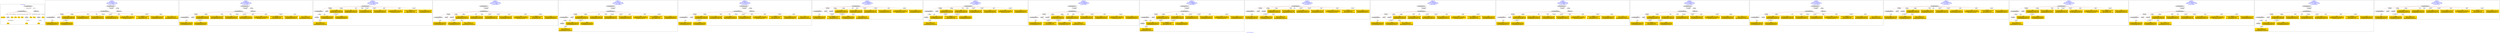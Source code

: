 digraph n0 {
fontcolor="blue"
remincross="true"
label="s10-s-18-artworks.json"
subgraph cluster_0 {
label="1-correct model"
n2[style="filled",color="white",fillcolor="lightgray",label="CulturalHeritageObject1"];
n3[shape="plaintext",style="filled",fillcolor="gold",label="dateCreated"];
n4[style="filled",color="white",fillcolor="lightgray",label="Person1"];
n5[shape="plaintext",style="filled",fillcolor="gold",label="values"];
n6[shape="plaintext",style="filled",fillcolor="gold",label="values"];
n7[shape="plaintext",style="filled",fillcolor="gold",label="values"];
n8[shape="plaintext",style="filled",fillcolor="gold",label="values"];
n9[style="filled",color="white",fillcolor="lightgray",label="Concept1"];
n10[shape="plaintext",style="filled",fillcolor="gold",label="values"];
n11[shape="plaintext",style="filled",fillcolor="gold",label="values"];
n12[style="filled",color="white",fillcolor="lightgray",label="Concept2"];
n13[shape="plaintext",style="filled",fillcolor="gold",label="values"];
n14[style="filled",color="white",fillcolor="lightgray",label="EuropeanaAggregation1"];
n15[style="filled",color="white",fillcolor="lightgray",label="WebResource1"];
n16[shape="plaintext",style="filled",fillcolor="gold",label="values"];
n17[shape="plaintext",style="filled",fillcolor="gold",label="values"];
n18[shape="plaintext",style="filled",fillcolor="gold",label="values"];
}
subgraph cluster_1 {
label="candidate 0\nlink coherence:1.0\nnode coherence:1.0\nconfidence:0.4344421812167196\nmapping score:0.5781473937389066\ncost:13.99954\n-precision:0.71-recall:0.62"
n20[style="filled",color="white",fillcolor="lightgray",label="CulturalHeritageObject1"];
n21[style="filled",color="white",fillcolor="lightgray",label="CulturalHeritageObject2"];
n22[style="filled",color="white",fillcolor="lightgray",label="Person1"];
n23[style="filled",color="white",fillcolor="lightgray",label="EuropeanaAggregation1"];
n24[style="filled",color="white",fillcolor="lightgray",label="WebResource1"];
n25[shape="plaintext",style="filled",fillcolor="gold",label="values\n[CulturalHeritageObject,medium,0.76]\n[CulturalHeritageObject,description,0.099]\n[CulturalHeritageObject,extent,0.081]\n[CulturalHeritageObject,provenance,0.06]"];
n26[shape="plaintext",style="filled",fillcolor="gold",label="values\n[CulturalHeritageObject,description,0.337]\n[Person,biographicalInformation,0.316]\n[CulturalHeritageObject,title,0.255]\n[CulturalHeritageObject,provenance,0.093]"];
n27[shape="plaintext",style="filled",fillcolor="gold",label="values\n[CulturalHeritageObject,description,0.382]\n[CulturalHeritageObject,title,0.276]\n[Person,biographicalInformation,0.256]\n[CulturalHeritageObject,provenance,0.085]"];
n28[shape="plaintext",style="filled",fillcolor="gold",label="values\n[CulturalHeritageObject,title,0.31]\n[CulturalHeritageObject,description,0.247]\n[CulturalHeritageObject,provenance,0.223]\n[Person,biographicalInformation,0.219]"];
n29[shape="plaintext",style="filled",fillcolor="gold",label="values\n[CulturalHeritageObject,extent,0.566]\n[CulturalHeritageObject,accessionNumber,0.181]\n[CulturalHeritageObject,provenance,0.137]\n[Document,classLink,0.116]"];
n30[shape="plaintext",style="filled",fillcolor="gold",label="values\n[CulturalHeritageObject,medium,0.282]\n[CulturalHeritageObject,description,0.279]\n[CulturalHeritageObject,title,0.253]\n[Person,biographicalInformation,0.185]"];
n31[shape="plaintext",style="filled",fillcolor="gold",label="dateCreated\n[CulturalHeritageObject,created,0.408]\n[Person,dateOfDeath,0.359]\n[Person,dateOfBirth,0.135]\n[CulturalHeritageObject,provenance,0.098]"];
n32[shape="plaintext",style="filled",fillcolor="gold",label="values\n[WebResource,classLink,0.552]\n[Document,classLink,0.424]\n[CulturalHeritageObject,description,0.014]\n[CulturalHeritageObject,provenance,0.01]"];
n33[shape="plaintext",style="filled",fillcolor="gold",label="values\n[CulturalHeritageObject,provenance,0.411]\n[Person,biographicalInformation,0.28]\n[CulturalHeritageObject,title,0.159]\n[CulturalHeritageObject,description,0.151]"];
n34[shape="plaintext",style="filled",fillcolor="gold",label="values\n[Person,nameOfThePerson,0.535]\n[Person,biographicalInformation,0.398]\n[CulturalHeritageObject,description,0.037]\n[CulturalHeritageObject,title,0.03]"];
}
subgraph cluster_2 {
label="candidate 1\nlink coherence:1.0\nnode coherence:1.0\nconfidence:0.43209379903717504\nmapping score:0.5773645996790584\ncost:13.99954\n-precision:0.64-recall:0.56"
n36[style="filled",color="white",fillcolor="lightgray",label="CulturalHeritageObject1"];
n37[style="filled",color="white",fillcolor="lightgray",label="CulturalHeritageObject2"];
n38[style="filled",color="white",fillcolor="lightgray",label="Person1"];
n39[style="filled",color="white",fillcolor="lightgray",label="EuropeanaAggregation1"];
n40[style="filled",color="white",fillcolor="lightgray",label="WebResource1"];
n41[shape="plaintext",style="filled",fillcolor="gold",label="values\n[CulturalHeritageObject,medium,0.76]\n[CulturalHeritageObject,description,0.099]\n[CulturalHeritageObject,extent,0.081]\n[CulturalHeritageObject,provenance,0.06]"];
n42[shape="plaintext",style="filled",fillcolor="gold",label="values\n[CulturalHeritageObject,description,0.382]\n[CulturalHeritageObject,title,0.276]\n[Person,biographicalInformation,0.256]\n[CulturalHeritageObject,provenance,0.085]"];
n43[shape="plaintext",style="filled",fillcolor="gold",label="values\n[CulturalHeritageObject,description,0.337]\n[Person,biographicalInformation,0.316]\n[CulturalHeritageObject,title,0.255]\n[CulturalHeritageObject,provenance,0.093]"];
n44[shape="plaintext",style="filled",fillcolor="gold",label="values\n[CulturalHeritageObject,title,0.31]\n[CulturalHeritageObject,description,0.247]\n[CulturalHeritageObject,provenance,0.223]\n[Person,biographicalInformation,0.219]"];
n45[shape="plaintext",style="filled",fillcolor="gold",label="values\n[CulturalHeritageObject,extent,0.566]\n[CulturalHeritageObject,accessionNumber,0.181]\n[CulturalHeritageObject,provenance,0.137]\n[Document,classLink,0.116]"];
n46[shape="plaintext",style="filled",fillcolor="gold",label="values\n[CulturalHeritageObject,medium,0.282]\n[CulturalHeritageObject,description,0.279]\n[CulturalHeritageObject,title,0.253]\n[Person,biographicalInformation,0.185]"];
n47[shape="plaintext",style="filled",fillcolor="gold",label="dateCreated\n[CulturalHeritageObject,created,0.408]\n[Person,dateOfDeath,0.359]\n[Person,dateOfBirth,0.135]\n[CulturalHeritageObject,provenance,0.098]"];
n48[shape="plaintext",style="filled",fillcolor="gold",label="values\n[WebResource,classLink,0.552]\n[Document,classLink,0.424]\n[CulturalHeritageObject,description,0.014]\n[CulturalHeritageObject,provenance,0.01]"];
n49[shape="plaintext",style="filled",fillcolor="gold",label="values\n[CulturalHeritageObject,provenance,0.411]\n[Person,biographicalInformation,0.28]\n[CulturalHeritageObject,title,0.159]\n[CulturalHeritageObject,description,0.151]"];
n50[shape="plaintext",style="filled",fillcolor="gold",label="values\n[Person,nameOfThePerson,0.535]\n[Person,biographicalInformation,0.398]\n[CulturalHeritageObject,description,0.037]\n[CulturalHeritageObject,title,0.03]"];
}
subgraph cluster_3 {
label="candidate 10\nlink coherence:1.0\nnode coherence:1.0\nconfidence:0.4141676171829989\nmapping score:0.5713892057276663\ncost:12.99979\n-precision:0.62-recall:0.5"
n52[style="filled",color="white",fillcolor="lightgray",label="CulturalHeritageObject1"];
n53[style="filled",color="white",fillcolor="lightgray",label="CulturalHeritageObject2"];
n54[style="filled",color="white",fillcolor="lightgray",label="Person1"];
n55[style="filled",color="white",fillcolor="lightgray",label="Document2"];
n56[shape="plaintext",style="filled",fillcolor="gold",label="values\n[CulturalHeritageObject,title,0.31]\n[CulturalHeritageObject,description,0.247]\n[CulturalHeritageObject,provenance,0.223]\n[Person,biographicalInformation,0.219]"];
n57[shape="plaintext",style="filled",fillcolor="gold",label="values\n[CulturalHeritageObject,medium,0.76]\n[CulturalHeritageObject,description,0.099]\n[CulturalHeritageObject,extent,0.081]\n[CulturalHeritageObject,provenance,0.06]"];
n58[shape="plaintext",style="filled",fillcolor="gold",label="values\n[CulturalHeritageObject,description,0.382]\n[CulturalHeritageObject,title,0.276]\n[Person,biographicalInformation,0.256]\n[CulturalHeritageObject,provenance,0.085]"];
n59[shape="plaintext",style="filled",fillcolor="gold",label="values\n[CulturalHeritageObject,description,0.337]\n[Person,biographicalInformation,0.316]\n[CulturalHeritageObject,title,0.255]\n[CulturalHeritageObject,provenance,0.093]"];
n60[shape="plaintext",style="filled",fillcolor="gold",label="values\n[CulturalHeritageObject,extent,0.566]\n[CulturalHeritageObject,accessionNumber,0.181]\n[CulturalHeritageObject,provenance,0.137]\n[Document,classLink,0.116]"];
n61[shape="plaintext",style="filled",fillcolor="gold",label="values\n[WebResource,classLink,0.552]\n[Document,classLink,0.424]\n[CulturalHeritageObject,description,0.014]\n[CulturalHeritageObject,provenance,0.01]"];
n62[shape="plaintext",style="filled",fillcolor="gold",label="values\n[CulturalHeritageObject,medium,0.282]\n[CulturalHeritageObject,description,0.279]\n[CulturalHeritageObject,title,0.253]\n[Person,biographicalInformation,0.185]"];
n63[shape="plaintext",style="filled",fillcolor="gold",label="dateCreated\n[CulturalHeritageObject,created,0.408]\n[Person,dateOfDeath,0.359]\n[Person,dateOfBirth,0.135]\n[CulturalHeritageObject,provenance,0.098]"];
n64[shape="plaintext",style="filled",fillcolor="gold",label="values\n[CulturalHeritageObject,provenance,0.411]\n[Person,biographicalInformation,0.28]\n[CulturalHeritageObject,title,0.159]\n[CulturalHeritageObject,description,0.151]"];
n65[shape="plaintext",style="filled",fillcolor="gold",label="values\n[Person,nameOfThePerson,0.535]\n[Person,biographicalInformation,0.398]\n[CulturalHeritageObject,description,0.037]\n[CulturalHeritageObject,title,0.03]"];
}
subgraph cluster_4 {
label="candidate 11\nlink coherence:1.0\nnode coherence:1.0\nconfidence:0.4141676171829989\nmapping score:0.5713892057276663\ncost:13.99964\n-precision:0.64-recall:0.56"
n67[style="filled",color="white",fillcolor="lightgray",label="CulturalHeritageObject1"];
n68[style="filled",color="white",fillcolor="lightgray",label="CulturalHeritageObject2"];
n69[style="filled",color="white",fillcolor="lightgray",label="Person1"];
n70[style="filled",color="white",fillcolor="lightgray",label="Document1"];
n71[style="filled",color="white",fillcolor="lightgray",label="EuropeanaAggregation1"];
n72[shape="plaintext",style="filled",fillcolor="gold",label="values\n[CulturalHeritageObject,title,0.31]\n[CulturalHeritageObject,description,0.247]\n[CulturalHeritageObject,provenance,0.223]\n[Person,biographicalInformation,0.219]"];
n73[shape="plaintext",style="filled",fillcolor="gold",label="values\n[CulturalHeritageObject,medium,0.76]\n[CulturalHeritageObject,description,0.099]\n[CulturalHeritageObject,extent,0.081]\n[CulturalHeritageObject,provenance,0.06]"];
n74[shape="plaintext",style="filled",fillcolor="gold",label="values\n[WebResource,classLink,0.552]\n[Document,classLink,0.424]\n[CulturalHeritageObject,description,0.014]\n[CulturalHeritageObject,provenance,0.01]"];
n75[shape="plaintext",style="filled",fillcolor="gold",label="values\n[CulturalHeritageObject,description,0.382]\n[CulturalHeritageObject,title,0.276]\n[Person,biographicalInformation,0.256]\n[CulturalHeritageObject,provenance,0.085]"];
n76[shape="plaintext",style="filled",fillcolor="gold",label="values\n[CulturalHeritageObject,description,0.337]\n[Person,biographicalInformation,0.316]\n[CulturalHeritageObject,title,0.255]\n[CulturalHeritageObject,provenance,0.093]"];
n77[shape="plaintext",style="filled",fillcolor="gold",label="values\n[CulturalHeritageObject,extent,0.566]\n[CulturalHeritageObject,accessionNumber,0.181]\n[CulturalHeritageObject,provenance,0.137]\n[Document,classLink,0.116]"];
n78[shape="plaintext",style="filled",fillcolor="gold",label="values\n[CulturalHeritageObject,medium,0.282]\n[CulturalHeritageObject,description,0.279]\n[CulturalHeritageObject,title,0.253]\n[Person,biographicalInformation,0.185]"];
n79[shape="plaintext",style="filled",fillcolor="gold",label="dateCreated\n[CulturalHeritageObject,created,0.408]\n[Person,dateOfDeath,0.359]\n[Person,dateOfBirth,0.135]\n[CulturalHeritageObject,provenance,0.098]"];
n80[shape="plaintext",style="filled",fillcolor="gold",label="values\n[CulturalHeritageObject,provenance,0.411]\n[Person,biographicalInformation,0.28]\n[CulturalHeritageObject,title,0.159]\n[CulturalHeritageObject,description,0.151]"];
n81[shape="plaintext",style="filled",fillcolor="gold",label="values\n[Person,nameOfThePerson,0.535]\n[Person,biographicalInformation,0.398]\n[CulturalHeritageObject,description,0.037]\n[CulturalHeritageObject,title,0.03]"];
}
subgraph cluster_5 {
label="candidate 12\nlink coherence:1.0\nnode coherence:1.0\nconfidence:0.4141676171829989\nmapping score:0.5713892057276663\ncost:13.99966\n-precision:0.64-recall:0.56"
n83[style="filled",color="white",fillcolor="lightgray",label="CulturalHeritageObject1"];
n84[style="filled",color="white",fillcolor="lightgray",label="CulturalHeritageObject2"];
n85[style="filled",color="white",fillcolor="lightgray",label="Person1"];
n86[style="filled",color="white",fillcolor="lightgray",label="Document2"];
n87[style="filled",color="white",fillcolor="lightgray",label="EuropeanaAggregation1"];
n88[shape="plaintext",style="filled",fillcolor="gold",label="values\n[CulturalHeritageObject,title,0.31]\n[CulturalHeritageObject,description,0.247]\n[CulturalHeritageObject,provenance,0.223]\n[Person,biographicalInformation,0.219]"];
n89[shape="plaintext",style="filled",fillcolor="gold",label="values\n[CulturalHeritageObject,medium,0.76]\n[CulturalHeritageObject,description,0.099]\n[CulturalHeritageObject,extent,0.081]\n[CulturalHeritageObject,provenance,0.06]"];
n90[shape="plaintext",style="filled",fillcolor="gold",label="values\n[CulturalHeritageObject,description,0.382]\n[CulturalHeritageObject,title,0.276]\n[Person,biographicalInformation,0.256]\n[CulturalHeritageObject,provenance,0.085]"];
n91[shape="plaintext",style="filled",fillcolor="gold",label="values\n[CulturalHeritageObject,description,0.337]\n[Person,biographicalInformation,0.316]\n[CulturalHeritageObject,title,0.255]\n[CulturalHeritageObject,provenance,0.093]"];
n92[shape="plaintext",style="filled",fillcolor="gold",label="values\n[CulturalHeritageObject,extent,0.566]\n[CulturalHeritageObject,accessionNumber,0.181]\n[CulturalHeritageObject,provenance,0.137]\n[Document,classLink,0.116]"];
n93[shape="plaintext",style="filled",fillcolor="gold",label="values\n[WebResource,classLink,0.552]\n[Document,classLink,0.424]\n[CulturalHeritageObject,description,0.014]\n[CulturalHeritageObject,provenance,0.01]"];
n94[shape="plaintext",style="filled",fillcolor="gold",label="values\n[CulturalHeritageObject,medium,0.282]\n[CulturalHeritageObject,description,0.279]\n[CulturalHeritageObject,title,0.253]\n[Person,biographicalInformation,0.185]"];
n95[shape="plaintext",style="filled",fillcolor="gold",label="dateCreated\n[CulturalHeritageObject,created,0.408]\n[Person,dateOfDeath,0.359]\n[Person,dateOfBirth,0.135]\n[CulturalHeritageObject,provenance,0.098]"];
n96[shape="plaintext",style="filled",fillcolor="gold",label="values\n[CulturalHeritageObject,provenance,0.411]\n[Person,biographicalInformation,0.28]\n[CulturalHeritageObject,title,0.159]\n[CulturalHeritageObject,description,0.151]"];
n97[shape="plaintext",style="filled",fillcolor="gold",label="values\n[Person,nameOfThePerson,0.535]\n[Person,biographicalInformation,0.398]\n[CulturalHeritageObject,description,0.037]\n[CulturalHeritageObject,title,0.03]"];
}
subgraph cluster_6 {
label="candidate 13\nlink coherence:1.0\nnode coherence:1.0\nconfidence:0.41005173630933645\nmapping score:0.5700172454364455\ncost:13.99954\n-precision:0.64-recall:0.56"
n99[style="filled",color="white",fillcolor="lightgray",label="CulturalHeritageObject1"];
n100[style="filled",color="white",fillcolor="lightgray",label="CulturalHeritageObject2"];
n101[style="filled",color="white",fillcolor="lightgray",label="Person1"];
n102[style="filled",color="white",fillcolor="lightgray",label="EuropeanaAggregation1"];
n103[style="filled",color="white",fillcolor="lightgray",label="WebResource1"];
n104[shape="plaintext",style="filled",fillcolor="gold",label="values\n[CulturalHeritageObject,medium,0.76]\n[CulturalHeritageObject,description,0.099]\n[CulturalHeritageObject,extent,0.081]\n[CulturalHeritageObject,provenance,0.06]"];
n105[shape="plaintext",style="filled",fillcolor="gold",label="values\n[CulturalHeritageObject,description,0.382]\n[CulturalHeritageObject,title,0.276]\n[Person,biographicalInformation,0.256]\n[CulturalHeritageObject,provenance,0.085]"];
n106[shape="plaintext",style="filled",fillcolor="gold",label="values\n[CulturalHeritageObject,title,0.31]\n[CulturalHeritageObject,description,0.247]\n[CulturalHeritageObject,provenance,0.223]\n[Person,biographicalInformation,0.219]"];
n107[shape="plaintext",style="filled",fillcolor="gold",label="values\n[CulturalHeritageObject,description,0.337]\n[Person,biographicalInformation,0.316]\n[CulturalHeritageObject,title,0.255]\n[CulturalHeritageObject,provenance,0.093]"];
n108[shape="plaintext",style="filled",fillcolor="gold",label="values\n[CulturalHeritageObject,extent,0.566]\n[CulturalHeritageObject,accessionNumber,0.181]\n[CulturalHeritageObject,provenance,0.137]\n[Document,classLink,0.116]"];
n109[shape="plaintext",style="filled",fillcolor="gold",label="values\n[CulturalHeritageObject,medium,0.282]\n[CulturalHeritageObject,description,0.279]\n[CulturalHeritageObject,title,0.253]\n[Person,biographicalInformation,0.185]"];
n110[shape="plaintext",style="filled",fillcolor="gold",label="dateCreated\n[CulturalHeritageObject,created,0.408]\n[Person,dateOfDeath,0.359]\n[Person,dateOfBirth,0.135]\n[CulturalHeritageObject,provenance,0.098]"];
n111[shape="plaintext",style="filled",fillcolor="gold",label="values\n[WebResource,classLink,0.552]\n[Document,classLink,0.424]\n[CulturalHeritageObject,description,0.014]\n[CulturalHeritageObject,provenance,0.01]"];
n112[shape="plaintext",style="filled",fillcolor="gold",label="values\n[CulturalHeritageObject,provenance,0.411]\n[Person,biographicalInformation,0.28]\n[CulturalHeritageObject,title,0.159]\n[CulturalHeritageObject,description,0.151]"];
n113[shape="plaintext",style="filled",fillcolor="gold",label="values\n[Person,nameOfThePerson,0.535]\n[Person,biographicalInformation,0.398]\n[CulturalHeritageObject,description,0.037]\n[CulturalHeritageObject,title,0.03]"];
}
subgraph cluster_7 {
label="candidate 14\nlink coherence:1.0\nnode coherence:1.0\nconfidence:0.4092286909075226\nmapping score:0.5697428969691742\ncost:12.99977\n-precision:0.54-recall:0.44"
n115[style="filled",color="white",fillcolor="lightgray",label="CulturalHeritageObject1"];
n116[style="filled",color="white",fillcolor="lightgray",label="CulturalHeritageObject2"];
n117[style="filled",color="white",fillcolor="lightgray",label="Person1"];
n118[style="filled",color="white",fillcolor="lightgray",label="Document1"];
n119[shape="plaintext",style="filled",fillcolor="gold",label="values\n[CulturalHeritageObject,title,0.31]\n[CulturalHeritageObject,description,0.247]\n[CulturalHeritageObject,provenance,0.223]\n[Person,biographicalInformation,0.219]"];
n120[shape="plaintext",style="filled",fillcolor="gold",label="values\n[CulturalHeritageObject,medium,0.76]\n[CulturalHeritageObject,description,0.099]\n[CulturalHeritageObject,extent,0.081]\n[CulturalHeritageObject,provenance,0.06]"];
n121[shape="plaintext",style="filled",fillcolor="gold",label="values\n[WebResource,classLink,0.552]\n[Document,classLink,0.424]\n[CulturalHeritageObject,description,0.014]\n[CulturalHeritageObject,provenance,0.01]"];
n122[shape="plaintext",style="filled",fillcolor="gold",label="values\n[CulturalHeritageObject,description,0.382]\n[CulturalHeritageObject,title,0.276]\n[Person,biographicalInformation,0.256]\n[CulturalHeritageObject,provenance,0.085]"];
n123[shape="plaintext",style="filled",fillcolor="gold",label="dateCreated\n[CulturalHeritageObject,created,0.408]\n[Person,dateOfDeath,0.359]\n[Person,dateOfBirth,0.135]\n[CulturalHeritageObject,provenance,0.098]"];
n124[shape="plaintext",style="filled",fillcolor="gold",label="values\n[CulturalHeritageObject,description,0.337]\n[Person,biographicalInformation,0.316]\n[CulturalHeritageObject,title,0.255]\n[CulturalHeritageObject,provenance,0.093]"];
n125[shape="plaintext",style="filled",fillcolor="gold",label="values\n[CulturalHeritageObject,extent,0.566]\n[CulturalHeritageObject,accessionNumber,0.181]\n[CulturalHeritageObject,provenance,0.137]\n[Document,classLink,0.116]"];
n126[shape="plaintext",style="filled",fillcolor="gold",label="values\n[CulturalHeritageObject,medium,0.282]\n[CulturalHeritageObject,description,0.279]\n[CulturalHeritageObject,title,0.253]\n[Person,biographicalInformation,0.185]"];
n127[shape="plaintext",style="filled",fillcolor="gold",label="values\n[CulturalHeritageObject,provenance,0.411]\n[Person,biographicalInformation,0.28]\n[CulturalHeritageObject,title,0.159]\n[CulturalHeritageObject,description,0.151]"];
n128[shape="plaintext",style="filled",fillcolor="gold",label="values\n[Person,nameOfThePerson,0.535]\n[Person,biographicalInformation,0.398]\n[CulturalHeritageObject,description,0.037]\n[CulturalHeritageObject,title,0.03]"];
}
subgraph cluster_8 {
label="candidate 15\nlink coherence:1.0\nnode coherence:1.0\nconfidence:0.4092286909075226\nmapping score:0.5697428969691742\ncost:12.99979\n-precision:0.54-recall:0.44"
n130[style="filled",color="white",fillcolor="lightgray",label="CulturalHeritageObject1"];
n131[style="filled",color="white",fillcolor="lightgray",label="CulturalHeritageObject2"];
n132[style="filled",color="white",fillcolor="lightgray",label="Person1"];
n133[style="filled",color="white",fillcolor="lightgray",label="Document2"];
n134[shape="plaintext",style="filled",fillcolor="gold",label="values\n[CulturalHeritageObject,title,0.31]\n[CulturalHeritageObject,description,0.247]\n[CulturalHeritageObject,provenance,0.223]\n[Person,biographicalInformation,0.219]"];
n135[shape="plaintext",style="filled",fillcolor="gold",label="values\n[CulturalHeritageObject,medium,0.76]\n[CulturalHeritageObject,description,0.099]\n[CulturalHeritageObject,extent,0.081]\n[CulturalHeritageObject,provenance,0.06]"];
n136[shape="plaintext",style="filled",fillcolor="gold",label="values\n[CulturalHeritageObject,description,0.382]\n[CulturalHeritageObject,title,0.276]\n[Person,biographicalInformation,0.256]\n[CulturalHeritageObject,provenance,0.085]"];
n137[shape="plaintext",style="filled",fillcolor="gold",label="dateCreated\n[CulturalHeritageObject,created,0.408]\n[Person,dateOfDeath,0.359]\n[Person,dateOfBirth,0.135]\n[CulturalHeritageObject,provenance,0.098]"];
n138[shape="plaintext",style="filled",fillcolor="gold",label="values\n[CulturalHeritageObject,description,0.337]\n[Person,biographicalInformation,0.316]\n[CulturalHeritageObject,title,0.255]\n[CulturalHeritageObject,provenance,0.093]"];
n139[shape="plaintext",style="filled",fillcolor="gold",label="values\n[CulturalHeritageObject,extent,0.566]\n[CulturalHeritageObject,accessionNumber,0.181]\n[CulturalHeritageObject,provenance,0.137]\n[Document,classLink,0.116]"];
n140[shape="plaintext",style="filled",fillcolor="gold",label="values\n[WebResource,classLink,0.552]\n[Document,classLink,0.424]\n[CulturalHeritageObject,description,0.014]\n[CulturalHeritageObject,provenance,0.01]"];
n141[shape="plaintext",style="filled",fillcolor="gold",label="values\n[CulturalHeritageObject,medium,0.282]\n[CulturalHeritageObject,description,0.279]\n[CulturalHeritageObject,title,0.253]\n[Person,biographicalInformation,0.185]"];
n142[shape="plaintext",style="filled",fillcolor="gold",label="values\n[CulturalHeritageObject,provenance,0.411]\n[Person,biographicalInformation,0.28]\n[CulturalHeritageObject,title,0.159]\n[CulturalHeritageObject,description,0.151]"];
n143[shape="plaintext",style="filled",fillcolor="gold",label="values\n[Person,nameOfThePerson,0.535]\n[Person,biographicalInformation,0.398]\n[CulturalHeritageObject,description,0.037]\n[CulturalHeritageObject,title,0.03]"];
}
subgraph cluster_9 {
label="candidate 16\nlink coherence:1.0\nnode coherence:1.0\nconfidence:0.4092286909075226\nmapping score:0.5697428969691742\ncost:13.99964\n-precision:0.57-recall:0.5"
n145[style="filled",color="white",fillcolor="lightgray",label="CulturalHeritageObject1"];
n146[style="filled",color="white",fillcolor="lightgray",label="CulturalHeritageObject2"];
n147[style="filled",color="white",fillcolor="lightgray",label="Person1"];
n148[style="filled",color="white",fillcolor="lightgray",label="Document1"];
n149[style="filled",color="white",fillcolor="lightgray",label="EuropeanaAggregation1"];
n150[shape="plaintext",style="filled",fillcolor="gold",label="values\n[CulturalHeritageObject,title,0.31]\n[CulturalHeritageObject,description,0.247]\n[CulturalHeritageObject,provenance,0.223]\n[Person,biographicalInformation,0.219]"];
n151[shape="plaintext",style="filled",fillcolor="gold",label="values\n[CulturalHeritageObject,medium,0.76]\n[CulturalHeritageObject,description,0.099]\n[CulturalHeritageObject,extent,0.081]\n[CulturalHeritageObject,provenance,0.06]"];
n152[shape="plaintext",style="filled",fillcolor="gold",label="values\n[WebResource,classLink,0.552]\n[Document,classLink,0.424]\n[CulturalHeritageObject,description,0.014]\n[CulturalHeritageObject,provenance,0.01]"];
n153[shape="plaintext",style="filled",fillcolor="gold",label="values\n[CulturalHeritageObject,description,0.382]\n[CulturalHeritageObject,title,0.276]\n[Person,biographicalInformation,0.256]\n[CulturalHeritageObject,provenance,0.085]"];
n154[shape="plaintext",style="filled",fillcolor="gold",label="dateCreated\n[CulturalHeritageObject,created,0.408]\n[Person,dateOfDeath,0.359]\n[Person,dateOfBirth,0.135]\n[CulturalHeritageObject,provenance,0.098]"];
n155[shape="plaintext",style="filled",fillcolor="gold",label="values\n[CulturalHeritageObject,description,0.337]\n[Person,biographicalInformation,0.316]\n[CulturalHeritageObject,title,0.255]\n[CulturalHeritageObject,provenance,0.093]"];
n156[shape="plaintext",style="filled",fillcolor="gold",label="values\n[CulturalHeritageObject,extent,0.566]\n[CulturalHeritageObject,accessionNumber,0.181]\n[CulturalHeritageObject,provenance,0.137]\n[Document,classLink,0.116]"];
n157[shape="plaintext",style="filled",fillcolor="gold",label="values\n[CulturalHeritageObject,medium,0.282]\n[CulturalHeritageObject,description,0.279]\n[CulturalHeritageObject,title,0.253]\n[Person,biographicalInformation,0.185]"];
n158[shape="plaintext",style="filled",fillcolor="gold",label="values\n[CulturalHeritageObject,provenance,0.411]\n[Person,biographicalInformation,0.28]\n[CulturalHeritageObject,title,0.159]\n[CulturalHeritageObject,description,0.151]"];
n159[shape="plaintext",style="filled",fillcolor="gold",label="values\n[Person,nameOfThePerson,0.535]\n[Person,biographicalInformation,0.398]\n[CulturalHeritageObject,description,0.037]\n[CulturalHeritageObject,title,0.03]"];
}
subgraph cluster_10 {
label="candidate 17\nlink coherence:1.0\nnode coherence:1.0\nconfidence:0.4092286909075226\nmapping score:0.5697428969691742\ncost:13.99966\n-precision:0.57-recall:0.5"
n161[style="filled",color="white",fillcolor="lightgray",label="CulturalHeritageObject1"];
n162[style="filled",color="white",fillcolor="lightgray",label="CulturalHeritageObject2"];
n163[style="filled",color="white",fillcolor="lightgray",label="Person1"];
n164[style="filled",color="white",fillcolor="lightgray",label="Document2"];
n165[style="filled",color="white",fillcolor="lightgray",label="EuropeanaAggregation1"];
n166[shape="plaintext",style="filled",fillcolor="gold",label="values\n[CulturalHeritageObject,title,0.31]\n[CulturalHeritageObject,description,0.247]\n[CulturalHeritageObject,provenance,0.223]\n[Person,biographicalInformation,0.219]"];
n167[shape="plaintext",style="filled",fillcolor="gold",label="values\n[CulturalHeritageObject,medium,0.76]\n[CulturalHeritageObject,description,0.099]\n[CulturalHeritageObject,extent,0.081]\n[CulturalHeritageObject,provenance,0.06]"];
n168[shape="plaintext",style="filled",fillcolor="gold",label="values\n[CulturalHeritageObject,description,0.382]\n[CulturalHeritageObject,title,0.276]\n[Person,biographicalInformation,0.256]\n[CulturalHeritageObject,provenance,0.085]"];
n169[shape="plaintext",style="filled",fillcolor="gold",label="dateCreated\n[CulturalHeritageObject,created,0.408]\n[Person,dateOfDeath,0.359]\n[Person,dateOfBirth,0.135]\n[CulturalHeritageObject,provenance,0.098]"];
n170[shape="plaintext",style="filled",fillcolor="gold",label="values\n[CulturalHeritageObject,description,0.337]\n[Person,biographicalInformation,0.316]\n[CulturalHeritageObject,title,0.255]\n[CulturalHeritageObject,provenance,0.093]"];
n171[shape="plaintext",style="filled",fillcolor="gold",label="values\n[CulturalHeritageObject,extent,0.566]\n[CulturalHeritageObject,accessionNumber,0.181]\n[CulturalHeritageObject,provenance,0.137]\n[Document,classLink,0.116]"];
n172[shape="plaintext",style="filled",fillcolor="gold",label="values\n[WebResource,classLink,0.552]\n[Document,classLink,0.424]\n[CulturalHeritageObject,description,0.014]\n[CulturalHeritageObject,provenance,0.01]"];
n173[shape="plaintext",style="filled",fillcolor="gold",label="values\n[CulturalHeritageObject,medium,0.282]\n[CulturalHeritageObject,description,0.279]\n[CulturalHeritageObject,title,0.253]\n[Person,biographicalInformation,0.185]"];
n174[shape="plaintext",style="filled",fillcolor="gold",label="values\n[CulturalHeritageObject,provenance,0.411]\n[Person,biographicalInformation,0.28]\n[CulturalHeritageObject,title,0.159]\n[CulturalHeritageObject,description,0.151]"];
n175[shape="plaintext",style="filled",fillcolor="gold",label="values\n[Person,nameOfThePerson,0.535]\n[Person,biographicalInformation,0.398]\n[CulturalHeritageObject,description,0.037]\n[CulturalHeritageObject,title,0.03]"];
}
subgraph cluster_11 {
label="candidate 18\nlink coherence:1.0\nnode coherence:1.0\nconfidence:0.3972374864614362\nmapping score:0.5657458288204787\ncost:12.99977\n-precision:0.46-recall:0.38"
n177[style="filled",color="white",fillcolor="lightgray",label="CulturalHeritageObject1"];
n178[style="filled",color="white",fillcolor="lightgray",label="CulturalHeritageObject2"];
n179[style="filled",color="white",fillcolor="lightgray",label="Person1"];
n180[style="filled",color="white",fillcolor="lightgray",label="Document1"];
n181[shape="plaintext",style="filled",fillcolor="gold",label="values\n[CulturalHeritageObject,medium,0.76]\n[CulturalHeritageObject,description,0.099]\n[CulturalHeritageObject,extent,0.081]\n[CulturalHeritageObject,provenance,0.06]"];
n182[shape="plaintext",style="filled",fillcolor="gold",label="values\n[CulturalHeritageObject,description,0.382]\n[CulturalHeritageObject,title,0.276]\n[Person,biographicalInformation,0.256]\n[CulturalHeritageObject,provenance,0.085]"];
n183[shape="plaintext",style="filled",fillcolor="gold",label="values\n[WebResource,classLink,0.552]\n[Document,classLink,0.424]\n[CulturalHeritageObject,description,0.014]\n[CulturalHeritageObject,provenance,0.01]"];
n184[shape="plaintext",style="filled",fillcolor="gold",label="values\n[CulturalHeritageObject,title,0.31]\n[CulturalHeritageObject,description,0.247]\n[CulturalHeritageObject,provenance,0.223]\n[Person,biographicalInformation,0.219]"];
n185[shape="plaintext",style="filled",fillcolor="gold",label="values\n[CulturalHeritageObject,description,0.337]\n[Person,biographicalInformation,0.316]\n[CulturalHeritageObject,title,0.255]\n[CulturalHeritageObject,provenance,0.093]"];
n186[shape="plaintext",style="filled",fillcolor="gold",label="values\n[CulturalHeritageObject,extent,0.566]\n[CulturalHeritageObject,accessionNumber,0.181]\n[CulturalHeritageObject,provenance,0.137]\n[Document,classLink,0.116]"];
n187[shape="plaintext",style="filled",fillcolor="gold",label="values\n[CulturalHeritageObject,medium,0.282]\n[CulturalHeritageObject,description,0.279]\n[CulturalHeritageObject,title,0.253]\n[Person,biographicalInformation,0.185]"];
n188[shape="plaintext",style="filled",fillcolor="gold",label="dateCreated\n[CulturalHeritageObject,created,0.408]\n[Person,dateOfDeath,0.359]\n[Person,dateOfBirth,0.135]\n[CulturalHeritageObject,provenance,0.098]"];
n189[shape="plaintext",style="filled",fillcolor="gold",label="values\n[CulturalHeritageObject,provenance,0.411]\n[Person,biographicalInformation,0.28]\n[CulturalHeritageObject,title,0.159]\n[CulturalHeritageObject,description,0.151]"];
n190[shape="plaintext",style="filled",fillcolor="gold",label="values\n[Person,nameOfThePerson,0.535]\n[Person,biographicalInformation,0.398]\n[CulturalHeritageObject,description,0.037]\n[CulturalHeritageObject,title,0.03]"];
}
subgraph cluster_12 {
label="candidate 19\nlink coherence:1.0\nnode coherence:1.0\nconfidence:0.3972374864614362\nmapping score:0.5657458288204787\ncost:13.99964\n-precision:0.5-recall:0.44"
n192[style="filled",color="white",fillcolor="lightgray",label="CulturalHeritageObject1"];
n193[style="filled",color="white",fillcolor="lightgray",label="CulturalHeritageObject2"];
n194[style="filled",color="white",fillcolor="lightgray",label="Person1"];
n195[style="filled",color="white",fillcolor="lightgray",label="Document1"];
n196[style="filled",color="white",fillcolor="lightgray",label="EuropeanaAggregation1"];
n197[shape="plaintext",style="filled",fillcolor="gold",label="values\n[CulturalHeritageObject,medium,0.76]\n[CulturalHeritageObject,description,0.099]\n[CulturalHeritageObject,extent,0.081]\n[CulturalHeritageObject,provenance,0.06]"];
n198[shape="plaintext",style="filled",fillcolor="gold",label="values\n[CulturalHeritageObject,description,0.382]\n[CulturalHeritageObject,title,0.276]\n[Person,biographicalInformation,0.256]\n[CulturalHeritageObject,provenance,0.085]"];
n199[shape="plaintext",style="filled",fillcolor="gold",label="values\n[WebResource,classLink,0.552]\n[Document,classLink,0.424]\n[CulturalHeritageObject,description,0.014]\n[CulturalHeritageObject,provenance,0.01]"];
n200[shape="plaintext",style="filled",fillcolor="gold",label="values\n[CulturalHeritageObject,title,0.31]\n[CulturalHeritageObject,description,0.247]\n[CulturalHeritageObject,provenance,0.223]\n[Person,biographicalInformation,0.219]"];
n201[shape="plaintext",style="filled",fillcolor="gold",label="values\n[CulturalHeritageObject,description,0.337]\n[Person,biographicalInformation,0.316]\n[CulturalHeritageObject,title,0.255]\n[CulturalHeritageObject,provenance,0.093]"];
n202[shape="plaintext",style="filled",fillcolor="gold",label="values\n[CulturalHeritageObject,extent,0.566]\n[CulturalHeritageObject,accessionNumber,0.181]\n[CulturalHeritageObject,provenance,0.137]\n[Document,classLink,0.116]"];
n203[shape="plaintext",style="filled",fillcolor="gold",label="values\n[CulturalHeritageObject,medium,0.282]\n[CulturalHeritageObject,description,0.279]\n[CulturalHeritageObject,title,0.253]\n[Person,biographicalInformation,0.185]"];
n204[shape="plaintext",style="filled",fillcolor="gold",label="dateCreated\n[CulturalHeritageObject,created,0.408]\n[Person,dateOfDeath,0.359]\n[Person,dateOfBirth,0.135]\n[CulturalHeritageObject,provenance,0.098]"];
n205[shape="plaintext",style="filled",fillcolor="gold",label="values\n[CulturalHeritageObject,provenance,0.411]\n[Person,biographicalInformation,0.28]\n[CulturalHeritageObject,title,0.159]\n[CulturalHeritageObject,description,0.151]"];
n206[shape="plaintext",style="filled",fillcolor="gold",label="values\n[Person,nameOfThePerson,0.535]\n[Person,biographicalInformation,0.398]\n[CulturalHeritageObject,description,0.037]\n[CulturalHeritageObject,title,0.03]"];
}
subgraph cluster_13 {
label="candidate 2\nlink coherence:1.0\nnode coherence:1.0\nconfidence:0.42698186703089924\nmapping score:0.575660622343633\ncost:13.99954\n-precision:0.79-recall:0.69"
n208[style="filled",color="white",fillcolor="lightgray",label="CulturalHeritageObject1"];
n209[style="filled",color="white",fillcolor="lightgray",label="CulturalHeritageObject2"];
n210[style="filled",color="white",fillcolor="lightgray",label="Person1"];
n211[style="filled",color="white",fillcolor="lightgray",label="EuropeanaAggregation1"];
n212[style="filled",color="white",fillcolor="lightgray",label="WebResource1"];
n213[shape="plaintext",style="filled",fillcolor="gold",label="values\n[CulturalHeritageObject,title,0.31]\n[CulturalHeritageObject,description,0.247]\n[CulturalHeritageObject,provenance,0.223]\n[Person,biographicalInformation,0.219]"];
n214[shape="plaintext",style="filled",fillcolor="gold",label="values\n[CulturalHeritageObject,medium,0.76]\n[CulturalHeritageObject,description,0.099]\n[CulturalHeritageObject,extent,0.081]\n[CulturalHeritageObject,provenance,0.06]"];
n215[shape="plaintext",style="filled",fillcolor="gold",label="values\n[CulturalHeritageObject,description,0.382]\n[CulturalHeritageObject,title,0.276]\n[Person,biographicalInformation,0.256]\n[CulturalHeritageObject,provenance,0.085]"];
n216[shape="plaintext",style="filled",fillcolor="gold",label="values\n[CulturalHeritageObject,description,0.337]\n[Person,biographicalInformation,0.316]\n[CulturalHeritageObject,title,0.255]\n[CulturalHeritageObject,provenance,0.093]"];
n217[shape="plaintext",style="filled",fillcolor="gold",label="values\n[CulturalHeritageObject,extent,0.566]\n[CulturalHeritageObject,accessionNumber,0.181]\n[CulturalHeritageObject,provenance,0.137]\n[Document,classLink,0.116]"];
n218[shape="plaintext",style="filled",fillcolor="gold",label="values\n[CulturalHeritageObject,medium,0.282]\n[CulturalHeritageObject,description,0.279]\n[CulturalHeritageObject,title,0.253]\n[Person,biographicalInformation,0.185]"];
n219[shape="plaintext",style="filled",fillcolor="gold",label="dateCreated\n[CulturalHeritageObject,created,0.408]\n[Person,dateOfDeath,0.359]\n[Person,dateOfBirth,0.135]\n[CulturalHeritageObject,provenance,0.098]"];
n220[shape="plaintext",style="filled",fillcolor="gold",label="values\n[WebResource,classLink,0.552]\n[Document,classLink,0.424]\n[CulturalHeritageObject,description,0.014]\n[CulturalHeritageObject,provenance,0.01]"];
n221[shape="plaintext",style="filled",fillcolor="gold",label="values\n[CulturalHeritageObject,provenance,0.411]\n[Person,biographicalInformation,0.28]\n[CulturalHeritageObject,title,0.159]\n[CulturalHeritageObject,description,0.151]"];
n222[shape="plaintext",style="filled",fillcolor="gold",label="values\n[Person,nameOfThePerson,0.535]\n[Person,biographicalInformation,0.398]\n[CulturalHeritageObject,description,0.037]\n[CulturalHeritageObject,title,0.03]"];
}
subgraph cluster_14 {
label="candidate 3\nlink coherence:1.0\nnode coherence:1.0\nconfidence:0.42204294075542287\nmapping score:0.574014313585141\ncost:13.99954\n-precision:0.71-recall:0.62"
n224[style="filled",color="white",fillcolor="lightgray",label="CulturalHeritageObject1"];
n225[style="filled",color="white",fillcolor="lightgray",label="CulturalHeritageObject2"];
n226[style="filled",color="white",fillcolor="lightgray",label="Person1"];
n227[style="filled",color="white",fillcolor="lightgray",label="EuropeanaAggregation1"];
n228[style="filled",color="white",fillcolor="lightgray",label="WebResource1"];
n229[shape="plaintext",style="filled",fillcolor="gold",label="values\n[CulturalHeritageObject,title,0.31]\n[CulturalHeritageObject,description,0.247]\n[CulturalHeritageObject,provenance,0.223]\n[Person,biographicalInformation,0.219]"];
n230[shape="plaintext",style="filled",fillcolor="gold",label="values\n[CulturalHeritageObject,medium,0.76]\n[CulturalHeritageObject,description,0.099]\n[CulturalHeritageObject,extent,0.081]\n[CulturalHeritageObject,provenance,0.06]"];
n231[shape="plaintext",style="filled",fillcolor="gold",label="values\n[CulturalHeritageObject,description,0.382]\n[CulturalHeritageObject,title,0.276]\n[Person,biographicalInformation,0.256]\n[CulturalHeritageObject,provenance,0.085]"];
n232[shape="plaintext",style="filled",fillcolor="gold",label="dateCreated\n[CulturalHeritageObject,created,0.408]\n[Person,dateOfDeath,0.359]\n[Person,dateOfBirth,0.135]\n[CulturalHeritageObject,provenance,0.098]"];
n233[shape="plaintext",style="filled",fillcolor="gold",label="values\n[CulturalHeritageObject,description,0.337]\n[Person,biographicalInformation,0.316]\n[CulturalHeritageObject,title,0.255]\n[CulturalHeritageObject,provenance,0.093]"];
n234[shape="plaintext",style="filled",fillcolor="gold",label="values\n[CulturalHeritageObject,extent,0.566]\n[CulturalHeritageObject,accessionNumber,0.181]\n[CulturalHeritageObject,provenance,0.137]\n[Document,classLink,0.116]"];
n235[shape="plaintext",style="filled",fillcolor="gold",label="values\n[CulturalHeritageObject,medium,0.282]\n[CulturalHeritageObject,description,0.279]\n[CulturalHeritageObject,title,0.253]\n[Person,biographicalInformation,0.185]"];
n236[shape="plaintext",style="filled",fillcolor="gold",label="values\n[WebResource,classLink,0.552]\n[Document,classLink,0.424]\n[CulturalHeritageObject,description,0.014]\n[CulturalHeritageObject,provenance,0.01]"];
n237[shape="plaintext",style="filled",fillcolor="gold",label="values\n[CulturalHeritageObject,provenance,0.411]\n[Person,biographicalInformation,0.28]\n[CulturalHeritageObject,title,0.159]\n[CulturalHeritageObject,description,0.151]"];
n238[shape="plaintext",style="filled",fillcolor="gold",label="values\n[Person,nameOfThePerson,0.535]\n[Person,biographicalInformation,0.398]\n[CulturalHeritageObject,description,0.037]\n[CulturalHeritageObject,title,0.03]"];
}
subgraph cluster_15 {
label="candidate 4\nlink coherence:1.0\nnode coherence:1.0\nconfidence:0.4217316148032416\nmapping score:0.5739105382677472\ncost:13.99954\n-precision:0.71-recall:0.62"
n240[style="filled",color="white",fillcolor="lightgray",label="CulturalHeritageObject1"];
n241[style="filled",color="white",fillcolor="lightgray",label="CulturalHeritageObject2"];
n242[style="filled",color="white",fillcolor="lightgray",label="Person1"];
n243[style="filled",color="white",fillcolor="lightgray",label="EuropeanaAggregation1"];
n244[style="filled",color="white",fillcolor="lightgray",label="WebResource1"];
n245[shape="plaintext",style="filled",fillcolor="gold",label="values\n[CulturalHeritageObject,title,0.31]\n[CulturalHeritageObject,description,0.247]\n[CulturalHeritageObject,provenance,0.223]\n[Person,biographicalInformation,0.219]"];
n246[shape="plaintext",style="filled",fillcolor="gold",label="values\n[CulturalHeritageObject,medium,0.76]\n[CulturalHeritageObject,description,0.099]\n[CulturalHeritageObject,extent,0.081]\n[CulturalHeritageObject,provenance,0.06]"];
n247[shape="plaintext",style="filled",fillcolor="gold",label="values\n[CulturalHeritageObject,description,0.337]\n[Person,biographicalInformation,0.316]\n[CulturalHeritageObject,title,0.255]\n[CulturalHeritageObject,provenance,0.093]"];
n248[shape="plaintext",style="filled",fillcolor="gold",label="values\n[CulturalHeritageObject,provenance,0.411]\n[Person,biographicalInformation,0.28]\n[CulturalHeritageObject,title,0.159]\n[CulturalHeritageObject,description,0.151]"];
n249[shape="plaintext",style="filled",fillcolor="gold",label="values\n[CulturalHeritageObject,extent,0.566]\n[CulturalHeritageObject,accessionNumber,0.181]\n[CulturalHeritageObject,provenance,0.137]\n[Document,classLink,0.116]"];
n250[shape="plaintext",style="filled",fillcolor="gold",label="values\n[CulturalHeritageObject,medium,0.282]\n[CulturalHeritageObject,description,0.279]\n[CulturalHeritageObject,title,0.253]\n[Person,biographicalInformation,0.185]"];
n251[shape="plaintext",style="filled",fillcolor="gold",label="dateCreated\n[CulturalHeritageObject,created,0.408]\n[Person,dateOfDeath,0.359]\n[Person,dateOfBirth,0.135]\n[CulturalHeritageObject,provenance,0.098]"];
n252[shape="plaintext",style="filled",fillcolor="gold",label="values\n[WebResource,classLink,0.552]\n[Document,classLink,0.424]\n[CulturalHeritageObject,description,0.014]\n[CulturalHeritageObject,provenance,0.01]"];
n253[shape="plaintext",style="filled",fillcolor="gold",label="values\n[CulturalHeritageObject,description,0.382]\n[CulturalHeritageObject,title,0.276]\n[Person,biographicalInformation,0.256]\n[CulturalHeritageObject,provenance,0.085]"];
n254[shape="plaintext",style="filled",fillcolor="gold",label="values\n[Person,nameOfThePerson,0.535]\n[Person,biographicalInformation,0.398]\n[CulturalHeritageObject,description,0.037]\n[CulturalHeritageObject,title,0.03]"];
}
subgraph cluster_16 {
label="candidate 5\nlink coherence:1.0\nnode coherence:1.0\nconfidence:0.4216279313688194\nmapping score:0.5738759771229398\ncost:12.99977\n-precision:0.54-recall:0.44"
n256[style="filled",color="white",fillcolor="lightgray",label="CulturalHeritageObject1"];
n257[style="filled",color="white",fillcolor="lightgray",label="CulturalHeritageObject2"];
n258[style="filled",color="white",fillcolor="lightgray",label="Person1"];
n259[style="filled",color="white",fillcolor="lightgray",label="Document1"];
n260[shape="plaintext",style="filled",fillcolor="gold",label="values\n[CulturalHeritageObject,medium,0.76]\n[CulturalHeritageObject,description,0.099]\n[CulturalHeritageObject,extent,0.081]\n[CulturalHeritageObject,provenance,0.06]"];
n261[shape="plaintext",style="filled",fillcolor="gold",label="values\n[CulturalHeritageObject,description,0.337]\n[Person,biographicalInformation,0.316]\n[CulturalHeritageObject,title,0.255]\n[CulturalHeritageObject,provenance,0.093]"];
n262[shape="plaintext",style="filled",fillcolor="gold",label="values\n[WebResource,classLink,0.552]\n[Document,classLink,0.424]\n[CulturalHeritageObject,description,0.014]\n[CulturalHeritageObject,provenance,0.01]"];
n263[shape="plaintext",style="filled",fillcolor="gold",label="values\n[CulturalHeritageObject,description,0.382]\n[CulturalHeritageObject,title,0.276]\n[Person,biographicalInformation,0.256]\n[CulturalHeritageObject,provenance,0.085]"];
n264[shape="plaintext",style="filled",fillcolor="gold",label="values\n[CulturalHeritageObject,title,0.31]\n[CulturalHeritageObject,description,0.247]\n[CulturalHeritageObject,provenance,0.223]\n[Person,biographicalInformation,0.219]"];
n265[shape="plaintext",style="filled",fillcolor="gold",label="values\n[CulturalHeritageObject,extent,0.566]\n[CulturalHeritageObject,accessionNumber,0.181]\n[CulturalHeritageObject,provenance,0.137]\n[Document,classLink,0.116]"];
n266[shape="plaintext",style="filled",fillcolor="gold",label="values\n[CulturalHeritageObject,medium,0.282]\n[CulturalHeritageObject,description,0.279]\n[CulturalHeritageObject,title,0.253]\n[Person,biographicalInformation,0.185]"];
n267[shape="plaintext",style="filled",fillcolor="gold",label="dateCreated\n[CulturalHeritageObject,created,0.408]\n[Person,dateOfDeath,0.359]\n[Person,dateOfBirth,0.135]\n[CulturalHeritageObject,provenance,0.098]"];
n268[shape="plaintext",style="filled",fillcolor="gold",label="values\n[CulturalHeritageObject,provenance,0.411]\n[Person,biographicalInformation,0.28]\n[CulturalHeritageObject,title,0.159]\n[CulturalHeritageObject,description,0.151]"];
n269[shape="plaintext",style="filled",fillcolor="gold",label="values\n[Person,nameOfThePerson,0.535]\n[Person,biographicalInformation,0.398]\n[CulturalHeritageObject,description,0.037]\n[CulturalHeritageObject,title,0.03]"];
}
subgraph cluster_17 {
label="candidate 6\nlink coherence:1.0\nnode coherence:1.0\nconfidence:0.4216279313688194\nmapping score:0.5738759771229398\ncost:12.99979\n-precision:0.54-recall:0.44"
n271[style="filled",color="white",fillcolor="lightgray",label="CulturalHeritageObject1"];
n272[style="filled",color="white",fillcolor="lightgray",label="CulturalHeritageObject2"];
n273[style="filled",color="white",fillcolor="lightgray",label="Person1"];
n274[style="filled",color="white",fillcolor="lightgray",label="Document2"];
n275[shape="plaintext",style="filled",fillcolor="gold",label="values\n[CulturalHeritageObject,medium,0.76]\n[CulturalHeritageObject,description,0.099]\n[CulturalHeritageObject,extent,0.081]\n[CulturalHeritageObject,provenance,0.06]"];
n276[shape="plaintext",style="filled",fillcolor="gold",label="values\n[CulturalHeritageObject,description,0.337]\n[Person,biographicalInformation,0.316]\n[CulturalHeritageObject,title,0.255]\n[CulturalHeritageObject,provenance,0.093]"];
n277[shape="plaintext",style="filled",fillcolor="gold",label="values\n[CulturalHeritageObject,description,0.382]\n[CulturalHeritageObject,title,0.276]\n[Person,biographicalInformation,0.256]\n[CulturalHeritageObject,provenance,0.085]"];
n278[shape="plaintext",style="filled",fillcolor="gold",label="values\n[CulturalHeritageObject,title,0.31]\n[CulturalHeritageObject,description,0.247]\n[CulturalHeritageObject,provenance,0.223]\n[Person,biographicalInformation,0.219]"];
n279[shape="plaintext",style="filled",fillcolor="gold",label="values\n[CulturalHeritageObject,extent,0.566]\n[CulturalHeritageObject,accessionNumber,0.181]\n[CulturalHeritageObject,provenance,0.137]\n[Document,classLink,0.116]"];
n280[shape="plaintext",style="filled",fillcolor="gold",label="values\n[WebResource,classLink,0.552]\n[Document,classLink,0.424]\n[CulturalHeritageObject,description,0.014]\n[CulturalHeritageObject,provenance,0.01]"];
n281[shape="plaintext",style="filled",fillcolor="gold",label="values\n[CulturalHeritageObject,medium,0.282]\n[CulturalHeritageObject,description,0.279]\n[CulturalHeritageObject,title,0.253]\n[Person,biographicalInformation,0.185]"];
n282[shape="plaintext",style="filled",fillcolor="gold",label="dateCreated\n[CulturalHeritageObject,created,0.408]\n[Person,dateOfDeath,0.359]\n[Person,dateOfBirth,0.135]\n[CulturalHeritageObject,provenance,0.098]"];
n283[shape="plaintext",style="filled",fillcolor="gold",label="values\n[CulturalHeritageObject,provenance,0.411]\n[Person,biographicalInformation,0.28]\n[CulturalHeritageObject,title,0.159]\n[CulturalHeritageObject,description,0.151]"];
n284[shape="plaintext",style="filled",fillcolor="gold",label="values\n[Person,nameOfThePerson,0.535]\n[Person,biographicalInformation,0.398]\n[CulturalHeritageObject,description,0.037]\n[CulturalHeritageObject,title,0.03]"];
}
subgraph cluster_18 {
label="candidate 7\nlink coherence:1.0\nnode coherence:1.0\nconfidence:0.4216279313688194\nmapping score:0.5738759771229398\ncost:13.99964\n-precision:0.57-recall:0.5"
n286[style="filled",color="white",fillcolor="lightgray",label="CulturalHeritageObject1"];
n287[style="filled",color="white",fillcolor="lightgray",label="CulturalHeritageObject2"];
n288[style="filled",color="white",fillcolor="lightgray",label="Person1"];
n289[style="filled",color="white",fillcolor="lightgray",label="Document1"];
n290[style="filled",color="white",fillcolor="lightgray",label="EuropeanaAggregation1"];
n291[shape="plaintext",style="filled",fillcolor="gold",label="values\n[CulturalHeritageObject,medium,0.76]\n[CulturalHeritageObject,description,0.099]\n[CulturalHeritageObject,extent,0.081]\n[CulturalHeritageObject,provenance,0.06]"];
n292[shape="plaintext",style="filled",fillcolor="gold",label="values\n[CulturalHeritageObject,description,0.337]\n[Person,biographicalInformation,0.316]\n[CulturalHeritageObject,title,0.255]\n[CulturalHeritageObject,provenance,0.093]"];
n293[shape="plaintext",style="filled",fillcolor="gold",label="values\n[WebResource,classLink,0.552]\n[Document,classLink,0.424]\n[CulturalHeritageObject,description,0.014]\n[CulturalHeritageObject,provenance,0.01]"];
n294[shape="plaintext",style="filled",fillcolor="gold",label="values\n[CulturalHeritageObject,description,0.382]\n[CulturalHeritageObject,title,0.276]\n[Person,biographicalInformation,0.256]\n[CulturalHeritageObject,provenance,0.085]"];
n295[shape="plaintext",style="filled",fillcolor="gold",label="values\n[CulturalHeritageObject,title,0.31]\n[CulturalHeritageObject,description,0.247]\n[CulturalHeritageObject,provenance,0.223]\n[Person,biographicalInformation,0.219]"];
n296[shape="plaintext",style="filled",fillcolor="gold",label="values\n[CulturalHeritageObject,extent,0.566]\n[CulturalHeritageObject,accessionNumber,0.181]\n[CulturalHeritageObject,provenance,0.137]\n[Document,classLink,0.116]"];
n297[shape="plaintext",style="filled",fillcolor="gold",label="values\n[CulturalHeritageObject,medium,0.282]\n[CulturalHeritageObject,description,0.279]\n[CulturalHeritageObject,title,0.253]\n[Person,biographicalInformation,0.185]"];
n298[shape="plaintext",style="filled",fillcolor="gold",label="dateCreated\n[CulturalHeritageObject,created,0.408]\n[Person,dateOfDeath,0.359]\n[Person,dateOfBirth,0.135]\n[CulturalHeritageObject,provenance,0.098]"];
n299[shape="plaintext",style="filled",fillcolor="gold",label="values\n[CulturalHeritageObject,provenance,0.411]\n[Person,biographicalInformation,0.28]\n[CulturalHeritageObject,title,0.159]\n[CulturalHeritageObject,description,0.151]"];
n300[shape="plaintext",style="filled",fillcolor="gold",label="values\n[Person,nameOfThePerson,0.535]\n[Person,biographicalInformation,0.398]\n[CulturalHeritageObject,description,0.037]\n[CulturalHeritageObject,title,0.03]"];
}
subgraph cluster_19 {
label="candidate 8\nlink coherence:1.0\nnode coherence:1.0\nconfidence:0.4216279313688194\nmapping score:0.5738759771229398\ncost:13.99966\n-precision:0.57-recall:0.5"
n302[style="filled",color="white",fillcolor="lightgray",label="CulturalHeritageObject1"];
n303[style="filled",color="white",fillcolor="lightgray",label="CulturalHeritageObject2"];
n304[style="filled",color="white",fillcolor="lightgray",label="Person1"];
n305[style="filled",color="white",fillcolor="lightgray",label="Document2"];
n306[style="filled",color="white",fillcolor="lightgray",label="EuropeanaAggregation1"];
n307[shape="plaintext",style="filled",fillcolor="gold",label="values\n[CulturalHeritageObject,medium,0.76]\n[CulturalHeritageObject,description,0.099]\n[CulturalHeritageObject,extent,0.081]\n[CulturalHeritageObject,provenance,0.06]"];
n308[shape="plaintext",style="filled",fillcolor="gold",label="values\n[CulturalHeritageObject,description,0.337]\n[Person,biographicalInformation,0.316]\n[CulturalHeritageObject,title,0.255]\n[CulturalHeritageObject,provenance,0.093]"];
n309[shape="plaintext",style="filled",fillcolor="gold",label="values\n[CulturalHeritageObject,description,0.382]\n[CulturalHeritageObject,title,0.276]\n[Person,biographicalInformation,0.256]\n[CulturalHeritageObject,provenance,0.085]"];
n310[shape="plaintext",style="filled",fillcolor="gold",label="values\n[CulturalHeritageObject,title,0.31]\n[CulturalHeritageObject,description,0.247]\n[CulturalHeritageObject,provenance,0.223]\n[Person,biographicalInformation,0.219]"];
n311[shape="plaintext",style="filled",fillcolor="gold",label="values\n[CulturalHeritageObject,extent,0.566]\n[CulturalHeritageObject,accessionNumber,0.181]\n[CulturalHeritageObject,provenance,0.137]\n[Document,classLink,0.116]"];
n312[shape="plaintext",style="filled",fillcolor="gold",label="values\n[WebResource,classLink,0.552]\n[Document,classLink,0.424]\n[CulturalHeritageObject,description,0.014]\n[CulturalHeritageObject,provenance,0.01]"];
n313[shape="plaintext",style="filled",fillcolor="gold",label="values\n[CulturalHeritageObject,medium,0.282]\n[CulturalHeritageObject,description,0.279]\n[CulturalHeritageObject,title,0.253]\n[Person,biographicalInformation,0.185]"];
n314[shape="plaintext",style="filled",fillcolor="gold",label="dateCreated\n[CulturalHeritageObject,created,0.408]\n[Person,dateOfDeath,0.359]\n[Person,dateOfBirth,0.135]\n[CulturalHeritageObject,provenance,0.098]"];
n315[shape="plaintext",style="filled",fillcolor="gold",label="values\n[CulturalHeritageObject,provenance,0.411]\n[Person,biographicalInformation,0.28]\n[CulturalHeritageObject,title,0.159]\n[CulturalHeritageObject,description,0.151]"];
n316[shape="plaintext",style="filled",fillcolor="gold",label="values\n[Person,nameOfThePerson,0.535]\n[Person,biographicalInformation,0.398]\n[CulturalHeritageObject,description,0.037]\n[CulturalHeritageObject,title,0.03]"];
}
subgraph cluster_20 {
label="candidate 9\nlink coherence:1.0\nnode coherence:1.0\nconfidence:0.4141676171829989\nmapping score:0.5713892057276663\ncost:12.99977\n-precision:0.62-recall:0.5"
n318[style="filled",color="white",fillcolor="lightgray",label="CulturalHeritageObject1"];
n319[style="filled",color="white",fillcolor="lightgray",label="CulturalHeritageObject2"];
n320[style="filled",color="white",fillcolor="lightgray",label="Person1"];
n321[style="filled",color="white",fillcolor="lightgray",label="Document1"];
n322[shape="plaintext",style="filled",fillcolor="gold",label="values\n[CulturalHeritageObject,title,0.31]\n[CulturalHeritageObject,description,0.247]\n[CulturalHeritageObject,provenance,0.223]\n[Person,biographicalInformation,0.219]"];
n323[shape="plaintext",style="filled",fillcolor="gold",label="values\n[CulturalHeritageObject,medium,0.76]\n[CulturalHeritageObject,description,0.099]\n[CulturalHeritageObject,extent,0.081]\n[CulturalHeritageObject,provenance,0.06]"];
n324[shape="plaintext",style="filled",fillcolor="gold",label="values\n[WebResource,classLink,0.552]\n[Document,classLink,0.424]\n[CulturalHeritageObject,description,0.014]\n[CulturalHeritageObject,provenance,0.01]"];
n325[shape="plaintext",style="filled",fillcolor="gold",label="values\n[CulturalHeritageObject,description,0.382]\n[CulturalHeritageObject,title,0.276]\n[Person,biographicalInformation,0.256]\n[CulturalHeritageObject,provenance,0.085]"];
n326[shape="plaintext",style="filled",fillcolor="gold",label="values\n[CulturalHeritageObject,description,0.337]\n[Person,biographicalInformation,0.316]\n[CulturalHeritageObject,title,0.255]\n[CulturalHeritageObject,provenance,0.093]"];
n327[shape="plaintext",style="filled",fillcolor="gold",label="values\n[CulturalHeritageObject,extent,0.566]\n[CulturalHeritageObject,accessionNumber,0.181]\n[CulturalHeritageObject,provenance,0.137]\n[Document,classLink,0.116]"];
n328[shape="plaintext",style="filled",fillcolor="gold",label="values\n[CulturalHeritageObject,medium,0.282]\n[CulturalHeritageObject,description,0.279]\n[CulturalHeritageObject,title,0.253]\n[Person,biographicalInformation,0.185]"];
n329[shape="plaintext",style="filled",fillcolor="gold",label="dateCreated\n[CulturalHeritageObject,created,0.408]\n[Person,dateOfDeath,0.359]\n[Person,dateOfBirth,0.135]\n[CulturalHeritageObject,provenance,0.098]"];
n330[shape="plaintext",style="filled",fillcolor="gold",label="values\n[CulturalHeritageObject,provenance,0.411]\n[Person,biographicalInformation,0.28]\n[CulturalHeritageObject,title,0.159]\n[CulturalHeritageObject,description,0.151]"];
n331[shape="plaintext",style="filled",fillcolor="gold",label="values\n[Person,nameOfThePerson,0.535]\n[Person,biographicalInformation,0.398]\n[CulturalHeritageObject,description,0.037]\n[CulturalHeritageObject,title,0.03]"];
}
n2 -> n3[color="brown",fontcolor="black",label="created"]
n2 -> n4[color="brown",fontcolor="black",label="creator"]
n2 -> n5[color="brown",fontcolor="black",label="description"]
n2 -> n6[color="brown",fontcolor="black",label="extent"]
n2 -> n7[color="brown",fontcolor="black",label="medium"]
n2 -> n8[color="brown",fontcolor="black",label="provenance"]
n2 -> n9[color="brown",fontcolor="black",label="subject"]
n2 -> n10[color="brown",fontcolor="black",label="title"]
n2 -> n11[color="brown",fontcolor="black",label="accessionNumber"]
n2 -> n12[color="brown",fontcolor="black",label="hasType"]
n4 -> n13[color="brown",fontcolor="black",label="nameOfThePerson"]
n14 -> n2[color="brown",fontcolor="black",label="aggregatedCHO"]
n14 -> n15[color="brown",fontcolor="black",label="hasView"]
n15 -> n16[color="brown",fontcolor="black",label="classLink"]
n9 -> n17[color="brown",fontcolor="black",label="prefLabel"]
n12 -> n18[color="brown",fontcolor="black",label="prefLabel"]
n20 -> n21[color="brown",fontcolor="black",label="isRelatedTo\nw=0.99997"]
n20 -> n22[color="brown",fontcolor="black",label="creator\nw=0.99983"]
n23 -> n20[color="brown",fontcolor="black",label="aggregatedCHO\nw=0.99987"]
n23 -> n24[color="brown",fontcolor="black",label="hasView\nw=0.99987"]
n20 -> n25[color="brown",fontcolor="black",label="medium\nw=1.0"]
n20 -> n26[color="brown",fontcolor="black",label="title\nw=1.0"]
n20 -> n27[color="brown",fontcolor="black",label="description\nw=1.0"]
n20 -> n28[color="brown",fontcolor="black",label="provenance\nw=1.0"]
n20 -> n29[color="brown",fontcolor="black",label="extent\nw=1.0"]
n21 -> n30[color="brown",fontcolor="black",label="title\nw=1.0"]
n20 -> n31[color="brown",fontcolor="black",label="created\nw=1.0"]
n24 -> n32[color="brown",fontcolor="black",label="classLink\nw=1.0"]
n20 -> n33[color="brown",fontcolor="black",label="provenance\nw=1.0"]
n22 -> n34[color="brown",fontcolor="black",label="nameOfThePerson\nw=1.0"]
n36 -> n37[color="brown",fontcolor="black",label="isRelatedTo\nw=0.99997"]
n36 -> n38[color="brown",fontcolor="black",label="creator\nw=0.99983"]
n39 -> n36[color="brown",fontcolor="black",label="aggregatedCHO\nw=0.99987"]
n39 -> n40[color="brown",fontcolor="black",label="hasView\nw=0.99987"]
n36 -> n41[color="brown",fontcolor="black",label="medium\nw=1.0"]
n36 -> n42[color="brown",fontcolor="black",label="title\nw=1.0"]
n36 -> n43[color="brown",fontcolor="black",label="description\nw=1.0"]
n36 -> n44[color="brown",fontcolor="black",label="provenance\nw=1.0"]
n36 -> n45[color="brown",fontcolor="black",label="extent\nw=1.0"]
n37 -> n46[color="brown",fontcolor="black",label="title\nw=1.0"]
n36 -> n47[color="brown",fontcolor="black",label="created\nw=1.0"]
n40 -> n48[color="brown",fontcolor="black",label="classLink\nw=1.0"]
n36 -> n49[color="brown",fontcolor="black",label="provenance\nw=1.0"]
n38 -> n50[color="brown",fontcolor="black",label="nameOfThePerson\nw=1.0"]
n52 -> n53[color="brown",fontcolor="black",label="isRelatedTo\nw=0.99997"]
n52 -> n54[color="brown",fontcolor="black",label="creator\nw=0.99983"]
n53 -> n55[color="brown",fontcolor="black",label="page\nw=0.99999"]
n52 -> n56[color="brown",fontcolor="black",label="title\nw=1.0"]
n52 -> n57[color="brown",fontcolor="black",label="medium\nw=1.0"]
n52 -> n58[color="brown",fontcolor="black",label="description\nw=1.0"]
n52 -> n59[color="brown",fontcolor="black",label="provenance\nw=1.0"]
n52 -> n60[color="brown",fontcolor="black",label="extent\nw=1.0"]
n55 -> n61[color="brown",fontcolor="black",label="classLink\nw=1.0"]
n53 -> n62[color="brown",fontcolor="black",label="title\nw=1.0"]
n52 -> n63[color="brown",fontcolor="black",label="created\nw=1.0"]
n52 -> n64[color="brown",fontcolor="black",label="provenance\nw=1.0"]
n54 -> n65[color="brown",fontcolor="black",label="nameOfThePerson\nw=1.0"]
n67 -> n68[color="brown",fontcolor="black",label="isRelatedTo\nw=0.99997"]
n67 -> n69[color="brown",fontcolor="black",label="creator\nw=0.99983"]
n67 -> n70[color="brown",fontcolor="black",label="page\nw=0.99997"]
n71 -> n67[color="brown",fontcolor="black",label="aggregatedCHO\nw=0.99987"]
n67 -> n72[color="brown",fontcolor="black",label="title\nw=1.0"]
n67 -> n73[color="brown",fontcolor="black",label="medium\nw=1.0"]
n70 -> n74[color="brown",fontcolor="black",label="classLink\nw=1.0"]
n67 -> n75[color="brown",fontcolor="black",label="description\nw=1.0"]
n67 -> n76[color="brown",fontcolor="black",label="provenance\nw=1.0"]
n67 -> n77[color="brown",fontcolor="black",label="extent\nw=1.0"]
n68 -> n78[color="brown",fontcolor="black",label="title\nw=1.0"]
n67 -> n79[color="brown",fontcolor="black",label="created\nw=1.0"]
n67 -> n80[color="brown",fontcolor="black",label="provenance\nw=1.0"]
n69 -> n81[color="brown",fontcolor="black",label="nameOfThePerson\nw=1.0"]
n83 -> n84[color="brown",fontcolor="black",label="isRelatedTo\nw=0.99997"]
n83 -> n85[color="brown",fontcolor="black",label="creator\nw=0.99983"]
n84 -> n86[color="brown",fontcolor="black",label="page\nw=0.99999"]
n87 -> n83[color="brown",fontcolor="black",label="aggregatedCHO\nw=0.99987"]
n83 -> n88[color="brown",fontcolor="black",label="title\nw=1.0"]
n83 -> n89[color="brown",fontcolor="black",label="medium\nw=1.0"]
n83 -> n90[color="brown",fontcolor="black",label="description\nw=1.0"]
n83 -> n91[color="brown",fontcolor="black",label="provenance\nw=1.0"]
n83 -> n92[color="brown",fontcolor="black",label="extent\nw=1.0"]
n86 -> n93[color="brown",fontcolor="black",label="classLink\nw=1.0"]
n84 -> n94[color="brown",fontcolor="black",label="title\nw=1.0"]
n83 -> n95[color="brown",fontcolor="black",label="created\nw=1.0"]
n83 -> n96[color="brown",fontcolor="black",label="provenance\nw=1.0"]
n85 -> n97[color="brown",fontcolor="black",label="nameOfThePerson\nw=1.0"]
n99 -> n100[color="brown",fontcolor="black",label="isRelatedTo\nw=0.99997"]
n99 -> n101[color="brown",fontcolor="black",label="creator\nw=0.99983"]
n102 -> n99[color="brown",fontcolor="black",label="aggregatedCHO\nw=0.99987"]
n102 -> n103[color="brown",fontcolor="black",label="hasView\nw=0.99987"]
n99 -> n104[color="brown",fontcolor="black",label="medium\nw=1.0"]
n99 -> n105[color="brown",fontcolor="black",label="title\nw=1.0"]
n99 -> n106[color="brown",fontcolor="black",label="description\nw=1.0"]
n99 -> n107[color="brown",fontcolor="black",label="provenance\nw=1.0"]
n99 -> n108[color="brown",fontcolor="black",label="extent\nw=1.0"]
n100 -> n109[color="brown",fontcolor="black",label="title\nw=1.0"]
n99 -> n110[color="brown",fontcolor="black",label="created\nw=1.0"]
n103 -> n111[color="brown",fontcolor="black",label="classLink\nw=1.0"]
n99 -> n112[color="brown",fontcolor="black",label="provenance\nw=1.0"]
n101 -> n113[color="brown",fontcolor="black",label="nameOfThePerson\nw=1.0"]
n115 -> n116[color="brown",fontcolor="black",label="isRelatedTo\nw=0.99997"]
n115 -> n117[color="brown",fontcolor="black",label="creator\nw=0.99983"]
n115 -> n118[color="brown",fontcolor="black",label="page\nw=0.99997"]
n115 -> n119[color="brown",fontcolor="black",label="title\nw=1.0"]
n115 -> n120[color="brown",fontcolor="black",label="medium\nw=1.0"]
n118 -> n121[color="brown",fontcolor="black",label="classLink\nw=1.0"]
n115 -> n122[color="brown",fontcolor="black",label="description\nw=1.0"]
n117 -> n123[color="brown",fontcolor="black",label="dateOfDeath\nw=1.0"]
n115 -> n124[color="brown",fontcolor="black",label="provenance\nw=1.0"]
n115 -> n125[color="brown",fontcolor="black",label="extent\nw=1.0"]
n116 -> n126[color="brown",fontcolor="black",label="title\nw=1.0"]
n115 -> n127[color="brown",fontcolor="black",label="provenance\nw=1.0"]
n117 -> n128[color="brown",fontcolor="black",label="nameOfThePerson\nw=1.0"]
n130 -> n131[color="brown",fontcolor="black",label="isRelatedTo\nw=0.99997"]
n130 -> n132[color="brown",fontcolor="black",label="creator\nw=0.99983"]
n131 -> n133[color="brown",fontcolor="black",label="page\nw=0.99999"]
n130 -> n134[color="brown",fontcolor="black",label="title\nw=1.0"]
n130 -> n135[color="brown",fontcolor="black",label="medium\nw=1.0"]
n130 -> n136[color="brown",fontcolor="black",label="description\nw=1.0"]
n132 -> n137[color="brown",fontcolor="black",label="dateOfDeath\nw=1.0"]
n130 -> n138[color="brown",fontcolor="black",label="provenance\nw=1.0"]
n130 -> n139[color="brown",fontcolor="black",label="extent\nw=1.0"]
n133 -> n140[color="brown",fontcolor="black",label="classLink\nw=1.0"]
n131 -> n141[color="brown",fontcolor="black",label="title\nw=1.0"]
n130 -> n142[color="brown",fontcolor="black",label="provenance\nw=1.0"]
n132 -> n143[color="brown",fontcolor="black",label="nameOfThePerson\nw=1.0"]
n145 -> n146[color="brown",fontcolor="black",label="isRelatedTo\nw=0.99997"]
n145 -> n147[color="brown",fontcolor="black",label="creator\nw=0.99983"]
n145 -> n148[color="brown",fontcolor="black",label="page\nw=0.99997"]
n149 -> n145[color="brown",fontcolor="black",label="aggregatedCHO\nw=0.99987"]
n145 -> n150[color="brown",fontcolor="black",label="title\nw=1.0"]
n145 -> n151[color="brown",fontcolor="black",label="medium\nw=1.0"]
n148 -> n152[color="brown",fontcolor="black",label="classLink\nw=1.0"]
n145 -> n153[color="brown",fontcolor="black",label="description\nw=1.0"]
n147 -> n154[color="brown",fontcolor="black",label="dateOfDeath\nw=1.0"]
n145 -> n155[color="brown",fontcolor="black",label="provenance\nw=1.0"]
n145 -> n156[color="brown",fontcolor="black",label="extent\nw=1.0"]
n146 -> n157[color="brown",fontcolor="black",label="title\nw=1.0"]
n145 -> n158[color="brown",fontcolor="black",label="provenance\nw=1.0"]
n147 -> n159[color="brown",fontcolor="black",label="nameOfThePerson\nw=1.0"]
n161 -> n162[color="brown",fontcolor="black",label="isRelatedTo\nw=0.99997"]
n161 -> n163[color="brown",fontcolor="black",label="creator\nw=0.99983"]
n162 -> n164[color="brown",fontcolor="black",label="page\nw=0.99999"]
n165 -> n161[color="brown",fontcolor="black",label="aggregatedCHO\nw=0.99987"]
n161 -> n166[color="brown",fontcolor="black",label="title\nw=1.0"]
n161 -> n167[color="brown",fontcolor="black",label="medium\nw=1.0"]
n161 -> n168[color="brown",fontcolor="black",label="description\nw=1.0"]
n163 -> n169[color="brown",fontcolor="black",label="dateOfDeath\nw=1.0"]
n161 -> n170[color="brown",fontcolor="black",label="provenance\nw=1.0"]
n161 -> n171[color="brown",fontcolor="black",label="extent\nw=1.0"]
n164 -> n172[color="brown",fontcolor="black",label="classLink\nw=1.0"]
n162 -> n173[color="brown",fontcolor="black",label="title\nw=1.0"]
n161 -> n174[color="brown",fontcolor="black",label="provenance\nw=1.0"]
n163 -> n175[color="brown",fontcolor="black",label="nameOfThePerson\nw=1.0"]
n177 -> n178[color="brown",fontcolor="black",label="isRelatedTo\nw=0.99997"]
n177 -> n179[color="brown",fontcolor="black",label="creator\nw=0.99983"]
n177 -> n180[color="brown",fontcolor="black",label="page\nw=0.99997"]
n177 -> n181[color="brown",fontcolor="black",label="medium\nw=1.0"]
n177 -> n182[color="brown",fontcolor="black",label="title\nw=1.0"]
n180 -> n183[color="brown",fontcolor="black",label="classLink\nw=1.0"]
n177 -> n184[color="brown",fontcolor="black",label="description\nw=1.0"]
n177 -> n185[color="brown",fontcolor="black",label="provenance\nw=1.0"]
n177 -> n186[color="brown",fontcolor="black",label="extent\nw=1.0"]
n178 -> n187[color="brown",fontcolor="black",label="title\nw=1.0"]
n177 -> n188[color="brown",fontcolor="black",label="created\nw=1.0"]
n177 -> n189[color="brown",fontcolor="black",label="provenance\nw=1.0"]
n179 -> n190[color="brown",fontcolor="black",label="nameOfThePerson\nw=1.0"]
n192 -> n193[color="brown",fontcolor="black",label="isRelatedTo\nw=0.99997"]
n192 -> n194[color="brown",fontcolor="black",label="creator\nw=0.99983"]
n192 -> n195[color="brown",fontcolor="black",label="page\nw=0.99997"]
n196 -> n192[color="brown",fontcolor="black",label="aggregatedCHO\nw=0.99987"]
n192 -> n197[color="brown",fontcolor="black",label="medium\nw=1.0"]
n192 -> n198[color="brown",fontcolor="black",label="title\nw=1.0"]
n195 -> n199[color="brown",fontcolor="black",label="classLink\nw=1.0"]
n192 -> n200[color="brown",fontcolor="black",label="description\nw=1.0"]
n192 -> n201[color="brown",fontcolor="black",label="provenance\nw=1.0"]
n192 -> n202[color="brown",fontcolor="black",label="extent\nw=1.0"]
n193 -> n203[color="brown",fontcolor="black",label="title\nw=1.0"]
n192 -> n204[color="brown",fontcolor="black",label="created\nw=1.0"]
n192 -> n205[color="brown",fontcolor="black",label="provenance\nw=1.0"]
n194 -> n206[color="brown",fontcolor="black",label="nameOfThePerson\nw=1.0"]
n208 -> n209[color="brown",fontcolor="black",label="isRelatedTo\nw=0.99997"]
n208 -> n210[color="brown",fontcolor="black",label="creator\nw=0.99983"]
n211 -> n208[color="brown",fontcolor="black",label="aggregatedCHO\nw=0.99987"]
n211 -> n212[color="brown",fontcolor="black",label="hasView\nw=0.99987"]
n208 -> n213[color="brown",fontcolor="black",label="title\nw=1.0"]
n208 -> n214[color="brown",fontcolor="black",label="medium\nw=1.0"]
n208 -> n215[color="brown",fontcolor="black",label="description\nw=1.0"]
n208 -> n216[color="brown",fontcolor="black",label="provenance\nw=1.0"]
n208 -> n217[color="brown",fontcolor="black",label="extent\nw=1.0"]
n209 -> n218[color="brown",fontcolor="black",label="title\nw=1.0"]
n208 -> n219[color="brown",fontcolor="black",label="created\nw=1.0"]
n212 -> n220[color="brown",fontcolor="black",label="classLink\nw=1.0"]
n208 -> n221[color="brown",fontcolor="black",label="provenance\nw=1.0"]
n210 -> n222[color="brown",fontcolor="black",label="nameOfThePerson\nw=1.0"]
n224 -> n225[color="brown",fontcolor="black",label="isRelatedTo\nw=0.99997"]
n224 -> n226[color="brown",fontcolor="black",label="creator\nw=0.99983"]
n227 -> n224[color="brown",fontcolor="black",label="aggregatedCHO\nw=0.99987"]
n227 -> n228[color="brown",fontcolor="black",label="hasView\nw=0.99987"]
n224 -> n229[color="brown",fontcolor="black",label="title\nw=1.0"]
n224 -> n230[color="brown",fontcolor="black",label="medium\nw=1.0"]
n224 -> n231[color="brown",fontcolor="black",label="description\nw=1.0"]
n226 -> n232[color="brown",fontcolor="black",label="dateOfDeath\nw=1.0"]
n224 -> n233[color="brown",fontcolor="black",label="provenance\nw=1.0"]
n224 -> n234[color="brown",fontcolor="black",label="extent\nw=1.0"]
n225 -> n235[color="brown",fontcolor="black",label="title\nw=1.0"]
n228 -> n236[color="brown",fontcolor="black",label="classLink\nw=1.0"]
n224 -> n237[color="brown",fontcolor="black",label="provenance\nw=1.0"]
n226 -> n238[color="brown",fontcolor="black",label="nameOfThePerson\nw=1.0"]
n240 -> n241[color="brown",fontcolor="black",label="isRelatedTo\nw=0.99997"]
n240 -> n242[color="brown",fontcolor="black",label="creator\nw=0.99983"]
n243 -> n240[color="brown",fontcolor="black",label="aggregatedCHO\nw=0.99987"]
n243 -> n244[color="brown",fontcolor="black",label="hasView\nw=0.99987"]
n240 -> n245[color="brown",fontcolor="black",label="title\nw=1.0"]
n240 -> n246[color="brown",fontcolor="black",label="medium\nw=1.0"]
n240 -> n247[color="brown",fontcolor="black",label="description\nw=1.0"]
n240 -> n248[color="brown",fontcolor="black",label="provenance\nw=1.0"]
n240 -> n249[color="brown",fontcolor="black",label="extent\nw=1.0"]
n241 -> n250[color="brown",fontcolor="black",label="title\nw=1.0"]
n240 -> n251[color="brown",fontcolor="black",label="created\nw=1.0"]
n244 -> n252[color="brown",fontcolor="black",label="classLink\nw=1.0"]
n240 -> n253[color="brown",fontcolor="black",label="provenance\nw=1.0"]
n242 -> n254[color="brown",fontcolor="black",label="nameOfThePerson\nw=1.0"]
n256 -> n257[color="brown",fontcolor="black",label="isRelatedTo\nw=0.99997"]
n256 -> n258[color="brown",fontcolor="black",label="creator\nw=0.99983"]
n256 -> n259[color="brown",fontcolor="black",label="page\nw=0.99997"]
n256 -> n260[color="brown",fontcolor="black",label="medium\nw=1.0"]
n256 -> n261[color="brown",fontcolor="black",label="title\nw=1.0"]
n259 -> n262[color="brown",fontcolor="black",label="classLink\nw=1.0"]
n256 -> n263[color="brown",fontcolor="black",label="description\nw=1.0"]
n256 -> n264[color="brown",fontcolor="black",label="provenance\nw=1.0"]
n256 -> n265[color="brown",fontcolor="black",label="extent\nw=1.0"]
n257 -> n266[color="brown",fontcolor="black",label="title\nw=1.0"]
n256 -> n267[color="brown",fontcolor="black",label="created\nw=1.0"]
n256 -> n268[color="brown",fontcolor="black",label="provenance\nw=1.0"]
n258 -> n269[color="brown",fontcolor="black",label="nameOfThePerson\nw=1.0"]
n271 -> n272[color="brown",fontcolor="black",label="isRelatedTo\nw=0.99997"]
n271 -> n273[color="brown",fontcolor="black",label="creator\nw=0.99983"]
n272 -> n274[color="brown",fontcolor="black",label="page\nw=0.99999"]
n271 -> n275[color="brown",fontcolor="black",label="medium\nw=1.0"]
n271 -> n276[color="brown",fontcolor="black",label="title\nw=1.0"]
n271 -> n277[color="brown",fontcolor="black",label="description\nw=1.0"]
n271 -> n278[color="brown",fontcolor="black",label="provenance\nw=1.0"]
n271 -> n279[color="brown",fontcolor="black",label="extent\nw=1.0"]
n274 -> n280[color="brown",fontcolor="black",label="classLink\nw=1.0"]
n272 -> n281[color="brown",fontcolor="black",label="title\nw=1.0"]
n271 -> n282[color="brown",fontcolor="black",label="created\nw=1.0"]
n271 -> n283[color="brown",fontcolor="black",label="provenance\nw=1.0"]
n273 -> n284[color="brown",fontcolor="black",label="nameOfThePerson\nw=1.0"]
n286 -> n287[color="brown",fontcolor="black",label="isRelatedTo\nw=0.99997"]
n286 -> n288[color="brown",fontcolor="black",label="creator\nw=0.99983"]
n286 -> n289[color="brown",fontcolor="black",label="page\nw=0.99997"]
n290 -> n286[color="brown",fontcolor="black",label="aggregatedCHO\nw=0.99987"]
n286 -> n291[color="brown",fontcolor="black",label="medium\nw=1.0"]
n286 -> n292[color="brown",fontcolor="black",label="title\nw=1.0"]
n289 -> n293[color="brown",fontcolor="black",label="classLink\nw=1.0"]
n286 -> n294[color="brown",fontcolor="black",label="description\nw=1.0"]
n286 -> n295[color="brown",fontcolor="black",label="provenance\nw=1.0"]
n286 -> n296[color="brown",fontcolor="black",label="extent\nw=1.0"]
n287 -> n297[color="brown",fontcolor="black",label="title\nw=1.0"]
n286 -> n298[color="brown",fontcolor="black",label="created\nw=1.0"]
n286 -> n299[color="brown",fontcolor="black",label="provenance\nw=1.0"]
n288 -> n300[color="brown",fontcolor="black",label="nameOfThePerson\nw=1.0"]
n302 -> n303[color="brown",fontcolor="black",label="isRelatedTo\nw=0.99997"]
n302 -> n304[color="brown",fontcolor="black",label="creator\nw=0.99983"]
n303 -> n305[color="brown",fontcolor="black",label="page\nw=0.99999"]
n306 -> n302[color="brown",fontcolor="black",label="aggregatedCHO\nw=0.99987"]
n302 -> n307[color="brown",fontcolor="black",label="medium\nw=1.0"]
n302 -> n308[color="brown",fontcolor="black",label="title\nw=1.0"]
n302 -> n309[color="brown",fontcolor="black",label="description\nw=1.0"]
n302 -> n310[color="brown",fontcolor="black",label="provenance\nw=1.0"]
n302 -> n311[color="brown",fontcolor="black",label="extent\nw=1.0"]
n305 -> n312[color="brown",fontcolor="black",label="classLink\nw=1.0"]
n303 -> n313[color="brown",fontcolor="black",label="title\nw=1.0"]
n302 -> n314[color="brown",fontcolor="black",label="created\nw=1.0"]
n302 -> n315[color="brown",fontcolor="black",label="provenance\nw=1.0"]
n304 -> n316[color="brown",fontcolor="black",label="nameOfThePerson\nw=1.0"]
n318 -> n319[color="brown",fontcolor="black",label="isRelatedTo\nw=0.99997"]
n318 -> n320[color="brown",fontcolor="black",label="creator\nw=0.99983"]
n318 -> n321[color="brown",fontcolor="black",label="page\nw=0.99997"]
n318 -> n322[color="brown",fontcolor="black",label="title\nw=1.0"]
n318 -> n323[color="brown",fontcolor="black",label="medium\nw=1.0"]
n321 -> n324[color="brown",fontcolor="black",label="classLink\nw=1.0"]
n318 -> n325[color="brown",fontcolor="black",label="description\nw=1.0"]
n318 -> n326[color="brown",fontcolor="black",label="provenance\nw=1.0"]
n318 -> n327[color="brown",fontcolor="black",label="extent\nw=1.0"]
n319 -> n328[color="brown",fontcolor="black",label="title\nw=1.0"]
n318 -> n329[color="brown",fontcolor="black",label="created\nw=1.0"]
n318 -> n330[color="brown",fontcolor="black",label="provenance\nw=1.0"]
n320 -> n331[color="brown",fontcolor="black",label="nameOfThePerson\nw=1.0"]
}

